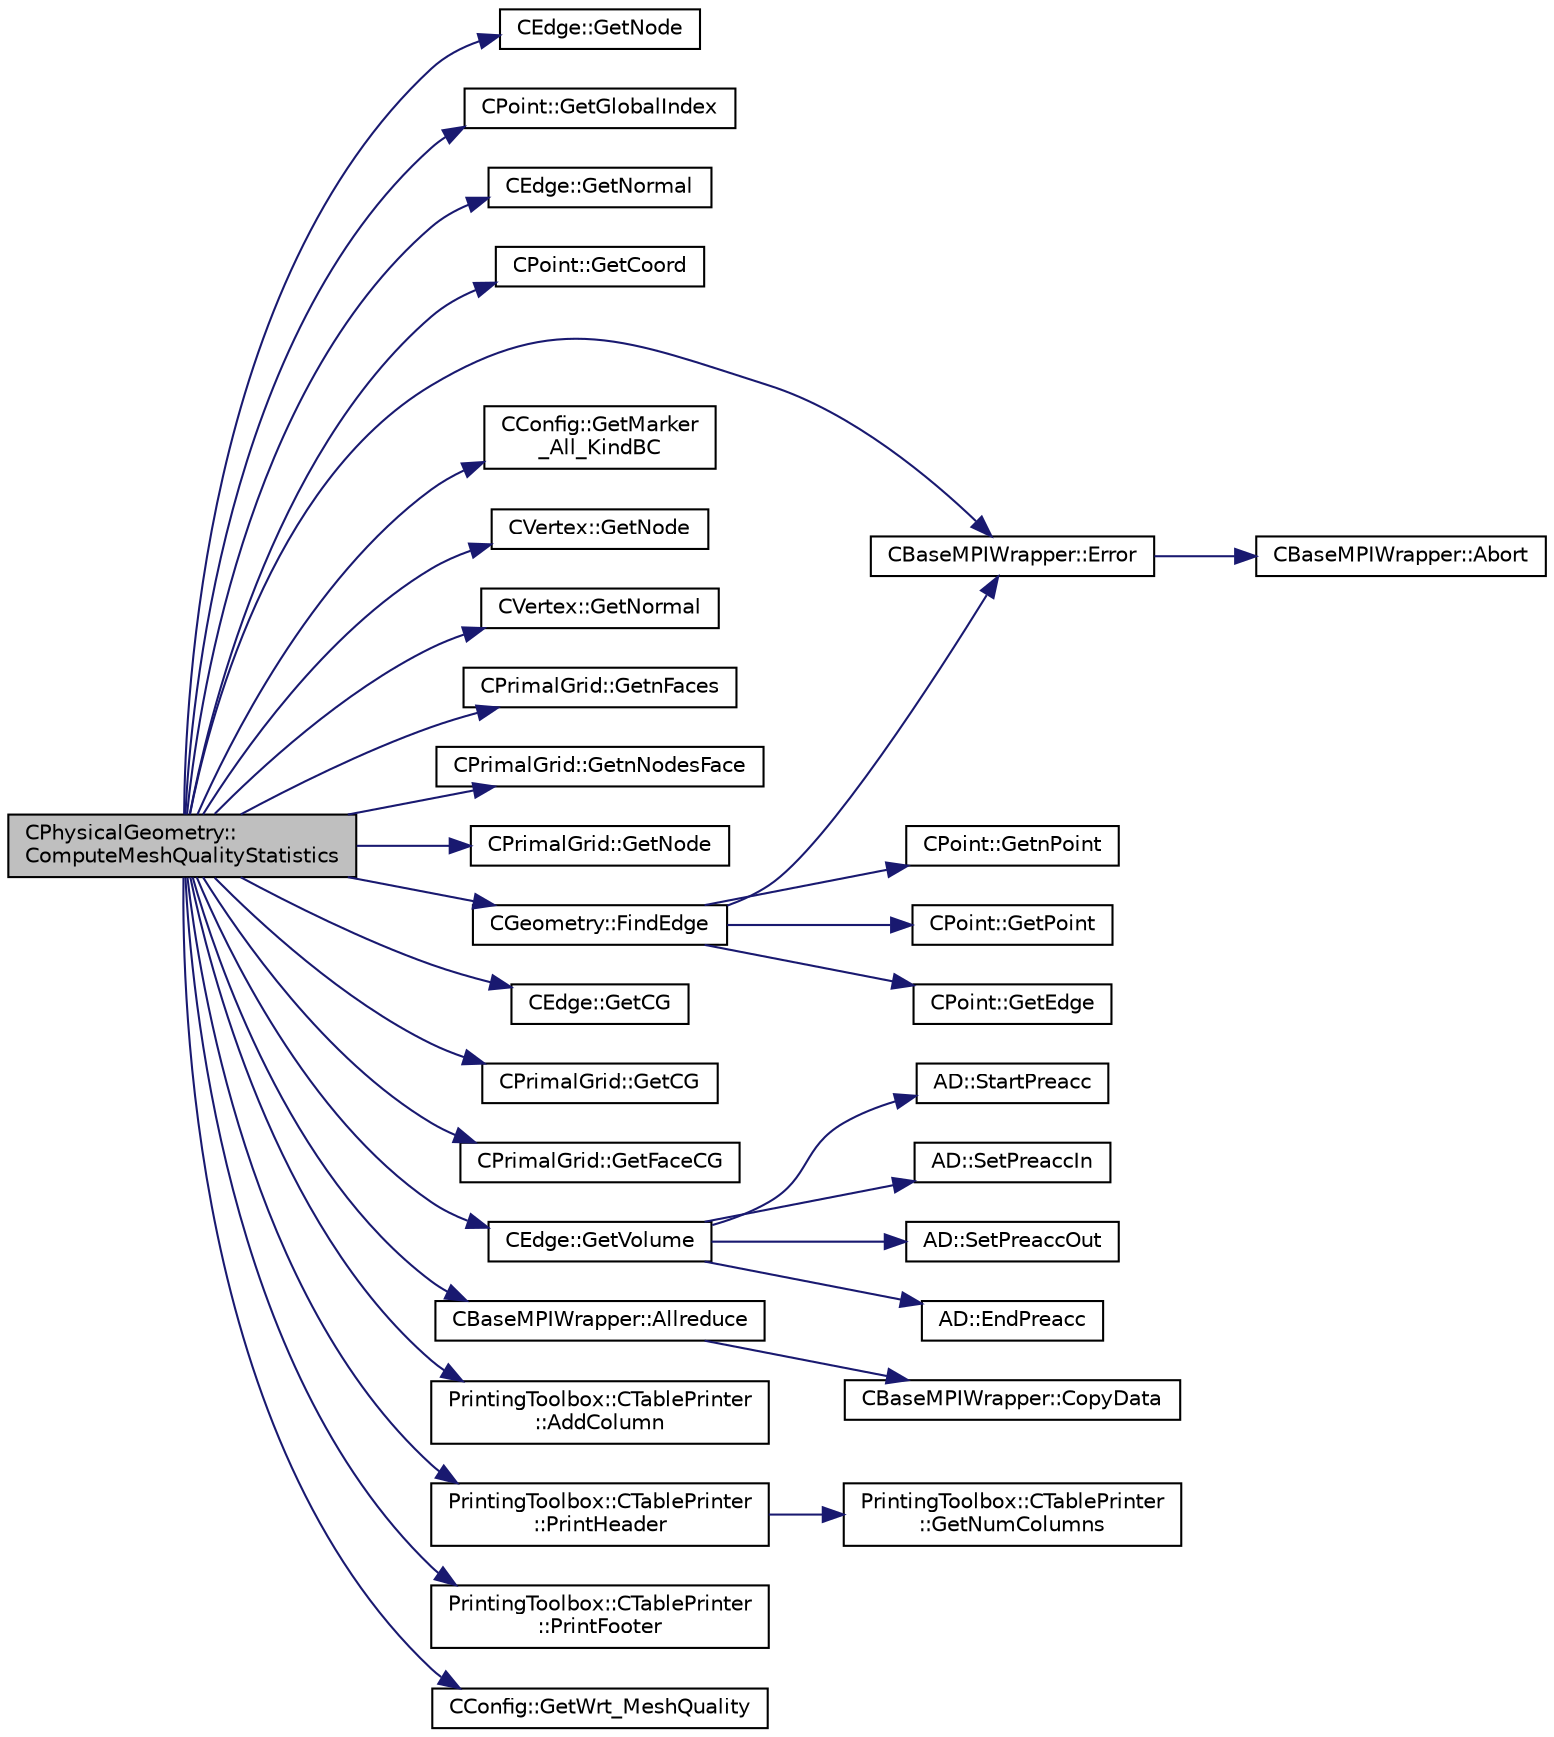 digraph "CPhysicalGeometry::ComputeMeshQualityStatistics"
{
  edge [fontname="Helvetica",fontsize="10",labelfontname="Helvetica",labelfontsize="10"];
  node [fontname="Helvetica",fontsize="10",shape=record];
  rankdir="LR";
  Node341 [label="CPhysicalGeometry::\lComputeMeshQualityStatistics",height=0.2,width=0.4,color="black", fillcolor="grey75", style="filled", fontcolor="black"];
  Node341 -> Node342 [color="midnightblue",fontsize="10",style="solid",fontname="Helvetica"];
  Node342 [label="CEdge::GetNode",height=0.2,width=0.4,color="black", fillcolor="white", style="filled",URL="$class_c_edge.html#aee33b61d646e3fe59a4e23284ab1bf33",tooltip="Get the nodes of the edge. "];
  Node341 -> Node343 [color="midnightblue",fontsize="10",style="solid",fontname="Helvetica"];
  Node343 [label="CPoint::GetGlobalIndex",height=0.2,width=0.4,color="black", fillcolor="white", style="filled",URL="$class_c_point.html#ab546170a5a03ef210a75fc5531910050",tooltip="Get the global index in a parallel computation. "];
  Node341 -> Node344 [color="midnightblue",fontsize="10",style="solid",fontname="Helvetica"];
  Node344 [label="CEdge::GetNormal",height=0.2,width=0.4,color="black", fillcolor="white", style="filled",URL="$class_c_edge.html#ada210a6f0643f444e7e491fc4ed9e662",tooltip="Copy the the normal vector of a face. "];
  Node341 -> Node345 [color="midnightblue",fontsize="10",style="solid",fontname="Helvetica"];
  Node345 [label="CPoint::GetCoord",height=0.2,width=0.4,color="black", fillcolor="white", style="filled",URL="$class_c_point.html#a95fe081d22e96e190cb3edcbf0d6525f",tooltip="Get the coordinates dor the control volume. "];
  Node341 -> Node346 [color="midnightblue",fontsize="10",style="solid",fontname="Helvetica"];
  Node346 [label="CBaseMPIWrapper::Error",height=0.2,width=0.4,color="black", fillcolor="white", style="filled",URL="$class_c_base_m_p_i_wrapper.html#a04457c47629bda56704e6a8804833eeb"];
  Node346 -> Node347 [color="midnightblue",fontsize="10",style="solid",fontname="Helvetica"];
  Node347 [label="CBaseMPIWrapper::Abort",height=0.2,width=0.4,color="black", fillcolor="white", style="filled",URL="$class_c_base_m_p_i_wrapper.html#a21ef5681e2acb532d345e9bab173ef07"];
  Node341 -> Node348 [color="midnightblue",fontsize="10",style="solid",fontname="Helvetica"];
  Node348 [label="CConfig::GetMarker\l_All_KindBC",height=0.2,width=0.4,color="black", fillcolor="white", style="filled",URL="$class_c_config.html#a57d43acc1457d2d27095ce006218862e",tooltip="Get the kind of boundary for each marker. "];
  Node341 -> Node349 [color="midnightblue",fontsize="10",style="solid",fontname="Helvetica"];
  Node349 [label="CVertex::GetNode",height=0.2,width=0.4,color="black", fillcolor="white", style="filled",URL="$class_c_vertex.html#a95c513bf927464157ed96b6c79779a1f",tooltip="Get the node of the vertex. "];
  Node341 -> Node350 [color="midnightblue",fontsize="10",style="solid",fontname="Helvetica"];
  Node350 [label="CVertex::GetNormal",height=0.2,width=0.4,color="black", fillcolor="white", style="filled",URL="$class_c_vertex.html#a0d289163c6f3384822fcb9ae86fc1c39",tooltip="Copy the the normal vector of a face. "];
  Node341 -> Node351 [color="midnightblue",fontsize="10",style="solid",fontname="Helvetica"];
  Node351 [label="CPrimalGrid::GetnFaces",height=0.2,width=0.4,color="black", fillcolor="white", style="filled",URL="$class_c_primal_grid.html#a0ed05bb848693e3975e12943d8612029",tooltip="A pure virtual member. "];
  Node341 -> Node352 [color="midnightblue",fontsize="10",style="solid",fontname="Helvetica"];
  Node352 [label="CPrimalGrid::GetnNodesFace",height=0.2,width=0.4,color="black", fillcolor="white", style="filled",URL="$class_c_primal_grid.html#a950426deace995a7a0dfec7b63383d94",tooltip="A pure virtual member. "];
  Node341 -> Node353 [color="midnightblue",fontsize="10",style="solid",fontname="Helvetica"];
  Node353 [label="CPrimalGrid::GetNode",height=0.2,width=0.4,color="black", fillcolor="white", style="filled",URL="$class_c_primal_grid.html#a4fc7b6b6ac5025325c7e68fb56fbeef8",tooltip="A pure virtual member. "];
  Node341 -> Node354 [color="midnightblue",fontsize="10",style="solid",fontname="Helvetica"];
  Node354 [label="CGeometry::FindEdge",height=0.2,width=0.4,color="black", fillcolor="white", style="filled",URL="$class_c_geometry.html#a1695b3558f1b91fdcfea6a184f94229b",tooltip="Get the edge index from using the nodes of the edge. "];
  Node354 -> Node355 [color="midnightblue",fontsize="10",style="solid",fontname="Helvetica"];
  Node355 [label="CPoint::GetnPoint",height=0.2,width=0.4,color="black", fillcolor="white", style="filled",URL="$class_c_point.html#adbb78f3c01711ed0349897f845e3f2d8",tooltip="Get the number of points that compose the control volume. "];
  Node354 -> Node356 [color="midnightblue",fontsize="10",style="solid",fontname="Helvetica"];
  Node356 [label="CPoint::GetPoint",height=0.2,width=0.4,color="black", fillcolor="white", style="filled",URL="$class_c_point.html#aab08fdab4e59c01d822afca5335a86af",tooltip="Get all the points that compose the control volume. "];
  Node354 -> Node357 [color="midnightblue",fontsize="10",style="solid",fontname="Helvetica"];
  Node357 [label="CPoint::GetEdge",height=0.2,width=0.4,color="black", fillcolor="white", style="filled",URL="$class_c_point.html#ab38e63c5f4c18c6353ce10d55b94f4e2",tooltip="Get all the edges that compose the control volume. "];
  Node354 -> Node346 [color="midnightblue",fontsize="10",style="solid",fontname="Helvetica"];
  Node341 -> Node358 [color="midnightblue",fontsize="10",style="solid",fontname="Helvetica"];
  Node358 [label="CEdge::GetCG",height=0.2,width=0.4,color="black", fillcolor="white", style="filled",URL="$class_c_edge.html#ae55d66048852008b390924fb5322a430",tooltip="Obtain the centre of gravity of the edge. "];
  Node341 -> Node359 [color="midnightblue",fontsize="10",style="solid",fontname="Helvetica"];
  Node359 [label="CPrimalGrid::GetCG",height=0.2,width=0.4,color="black", fillcolor="white", style="filled",URL="$class_c_primal_grid.html#a33ffd4c76b949a342ec717d1d560de7a",tooltip="Get the center of gravity of an element (including edges). "];
  Node341 -> Node360 [color="midnightblue",fontsize="10",style="solid",fontname="Helvetica"];
  Node360 [label="CPrimalGrid::GetFaceCG",height=0.2,width=0.4,color="black", fillcolor="white", style="filled",URL="$class_c_primal_grid.html#a4556ee351385772fc012c64a36976ac7",tooltip="Get the CG of a face of an element. "];
  Node341 -> Node361 [color="midnightblue",fontsize="10",style="solid",fontname="Helvetica"];
  Node361 [label="CEdge::GetVolume",height=0.2,width=0.4,color="black", fillcolor="white", style="filled",URL="$class_c_edge.html#aeb9b3fb0b0d15d47bc030e2180aee715",tooltip="Compute Volume associated to each edge. "];
  Node361 -> Node362 [color="midnightblue",fontsize="10",style="solid",fontname="Helvetica"];
  Node362 [label="AD::StartPreacc",height=0.2,width=0.4,color="black", fillcolor="white", style="filled",URL="$namespace_a_d.html#a2a1e9c4b109fd751e84132c9495de3ff",tooltip="Starts a new preaccumulation section and sets the input variables. "];
  Node361 -> Node363 [color="midnightblue",fontsize="10",style="solid",fontname="Helvetica"];
  Node363 [label="AD::SetPreaccIn",height=0.2,width=0.4,color="black", fillcolor="white", style="filled",URL="$namespace_a_d.html#aad703f3a82e509c88b92ae638f75383c",tooltip="Sets the scalar input of a preaccumulation section. "];
  Node361 -> Node364 [color="midnightblue",fontsize="10",style="solid",fontname="Helvetica"];
  Node364 [label="AD::SetPreaccOut",height=0.2,width=0.4,color="black", fillcolor="white", style="filled",URL="$namespace_a_d.html#ab3a80e24a5c8c2beb01131c57dcae4b2",tooltip="Sets the scalar output of a preaccumulation section. "];
  Node361 -> Node365 [color="midnightblue",fontsize="10",style="solid",fontname="Helvetica"];
  Node365 [label="AD::EndPreacc",height=0.2,width=0.4,color="black", fillcolor="white", style="filled",URL="$namespace_a_d.html#a309d057a92faa60a3a760254678ec9ea",tooltip="Ends a preaccumulation section and computes the local Jacobi matrix of a code section using the varia..."];
  Node341 -> Node366 [color="midnightblue",fontsize="10",style="solid",fontname="Helvetica"];
  Node366 [label="CBaseMPIWrapper::Allreduce",height=0.2,width=0.4,color="black", fillcolor="white", style="filled",URL="$class_c_base_m_p_i_wrapper.html#a637b6fd917a8ca91ce748ba88e0d66b6"];
  Node366 -> Node367 [color="midnightblue",fontsize="10",style="solid",fontname="Helvetica"];
  Node367 [label="CBaseMPIWrapper::CopyData",height=0.2,width=0.4,color="black", fillcolor="white", style="filled",URL="$class_c_base_m_p_i_wrapper.html#a4725cc1dd65b161b483e812a538a5e36"];
  Node341 -> Node368 [color="midnightblue",fontsize="10",style="solid",fontname="Helvetica"];
  Node368 [label="PrintingToolbox::CTablePrinter\l::AddColumn",height=0.2,width=0.4,color="black", fillcolor="white", style="filled",URL="$class_printing_toolbox_1_1_c_table_printer.html#af3ddbf0da1a37cc37be7caac031dd4c4",tooltip="Add a column to the table by specifiying the header name and the width. "];
  Node341 -> Node369 [color="midnightblue",fontsize="10",style="solid",fontname="Helvetica"];
  Node369 [label="PrintingToolbox::CTablePrinter\l::PrintHeader",height=0.2,width=0.4,color="black", fillcolor="white", style="filled",URL="$class_printing_toolbox_1_1_c_table_printer.html#a475fafce69bdc78e973a2546e6e6be76",tooltip="Print the header. "];
  Node369 -> Node370 [color="midnightblue",fontsize="10",style="solid",fontname="Helvetica"];
  Node370 [label="PrintingToolbox::CTablePrinter\l::GetNumColumns",height=0.2,width=0.4,color="black", fillcolor="white", style="filled",URL="$class_printing_toolbox_1_1_c_table_printer.html#ace0a256a0479f734c338ae3648f28ed3",tooltip="Get number of columns of the table. "];
  Node341 -> Node371 [color="midnightblue",fontsize="10",style="solid",fontname="Helvetica"];
  Node371 [label="PrintingToolbox::CTablePrinter\l::PrintFooter",height=0.2,width=0.4,color="black", fillcolor="white", style="filled",URL="$class_printing_toolbox_1_1_c_table_printer.html#ac1bc6229daf9b3181de565905281ee2a",tooltip="Print the footer. "];
  Node341 -> Node372 [color="midnightblue",fontsize="10",style="solid",fontname="Helvetica"];
  Node372 [label="CConfig::GetWrt_MeshQuality",height=0.2,width=0.4,color="black", fillcolor="white", style="filled",URL="$class_c_config.html#ad05d74cbd87dc57a8184e6be58334230",tooltip="Get information about writing the mesh quality metrics to the visualization files. "];
}
